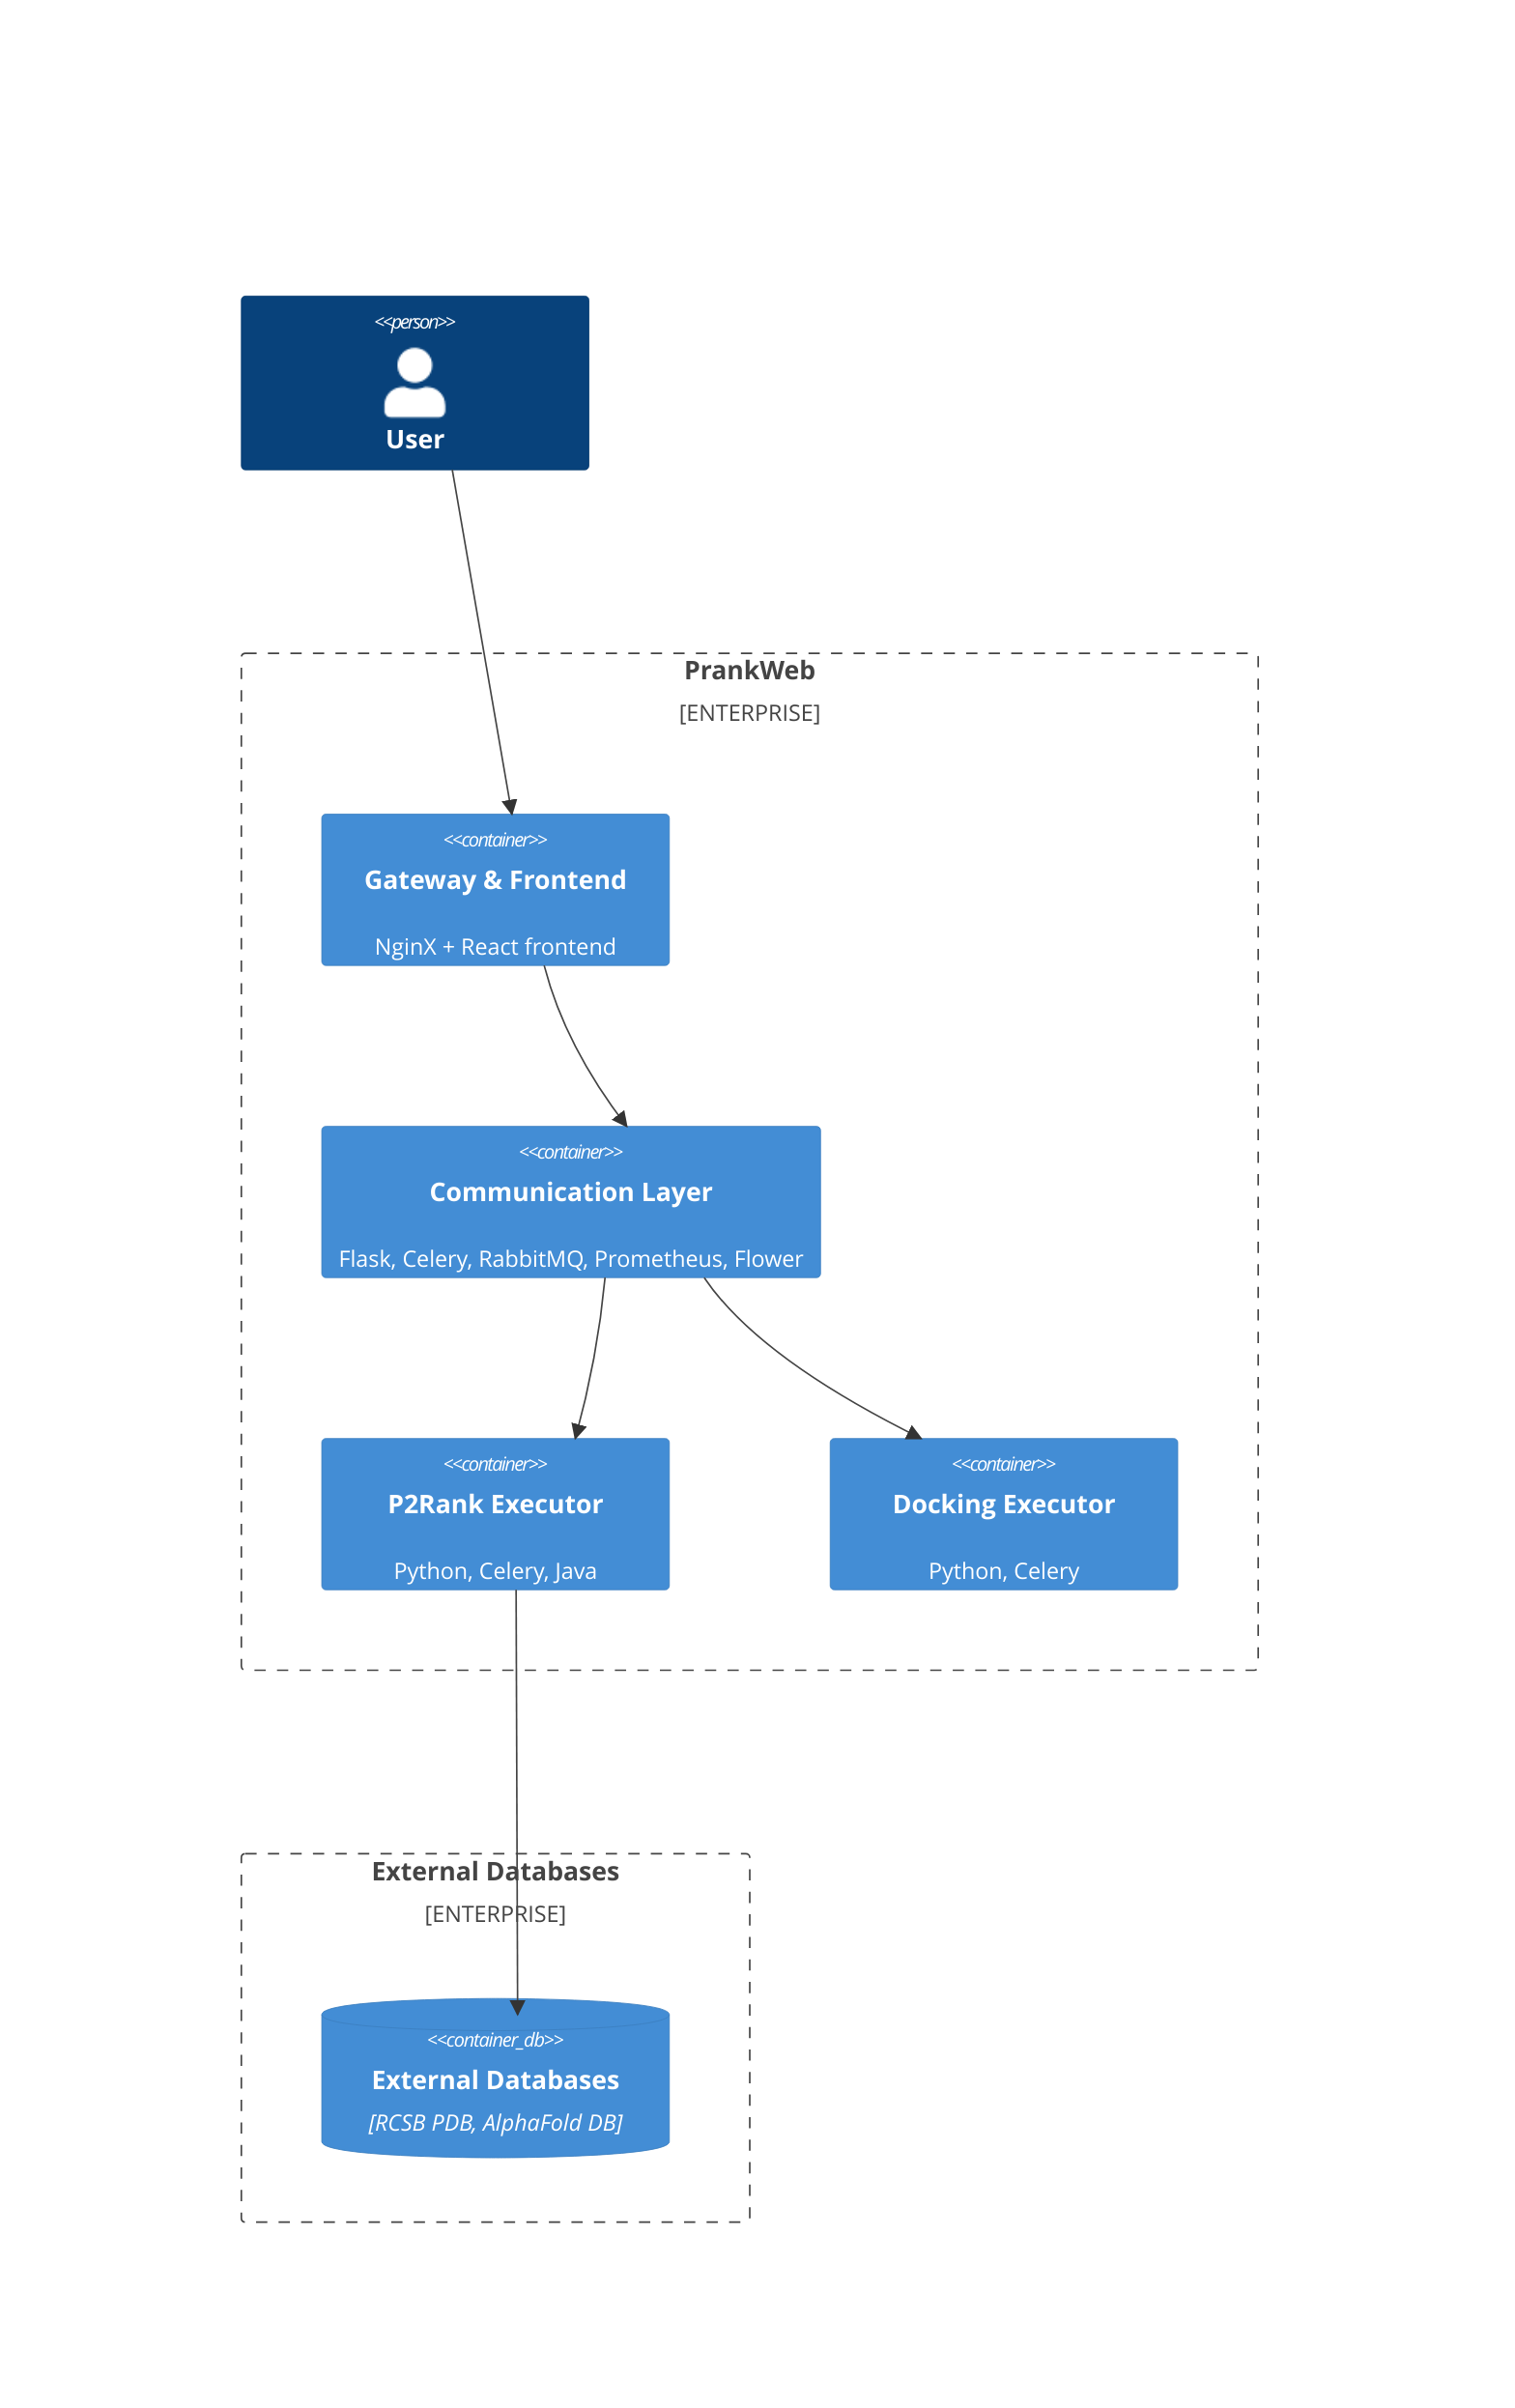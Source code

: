 C4Component

Person(user, "User")

Enterprise_Boundary("prankweb-boundary", "PrankWeb") {
    
    Container("gw", "Gateway & Frontend", "", "NginX + React frontend")

    Rel("user", "gw", "")

    Container("cl", "Communication Layer", "", "Flask, Celery, RabbitMQ, Prometheus, Flower")

    Rel("gw", "cl", "")

    Container("be_p2", "P2Rank Executor", "", "Python, Celery, Java")

    Rel("cl", "be_p2", "")

    Container("be_dock", "Docking Executor", "", "Python, Celery")

    Rel("cl", "be_dock", "")
}

Enterprise_Boundary("external", "External Databases") {
    ContainerDb("db", "External Databases", "RCSB PDB, AlphaFold DB")

    Rel("be_p2", "db", "")
}

UpdateLayoutConfig($c4ShapeInRow="2", $c4BoundaryInRow="1")